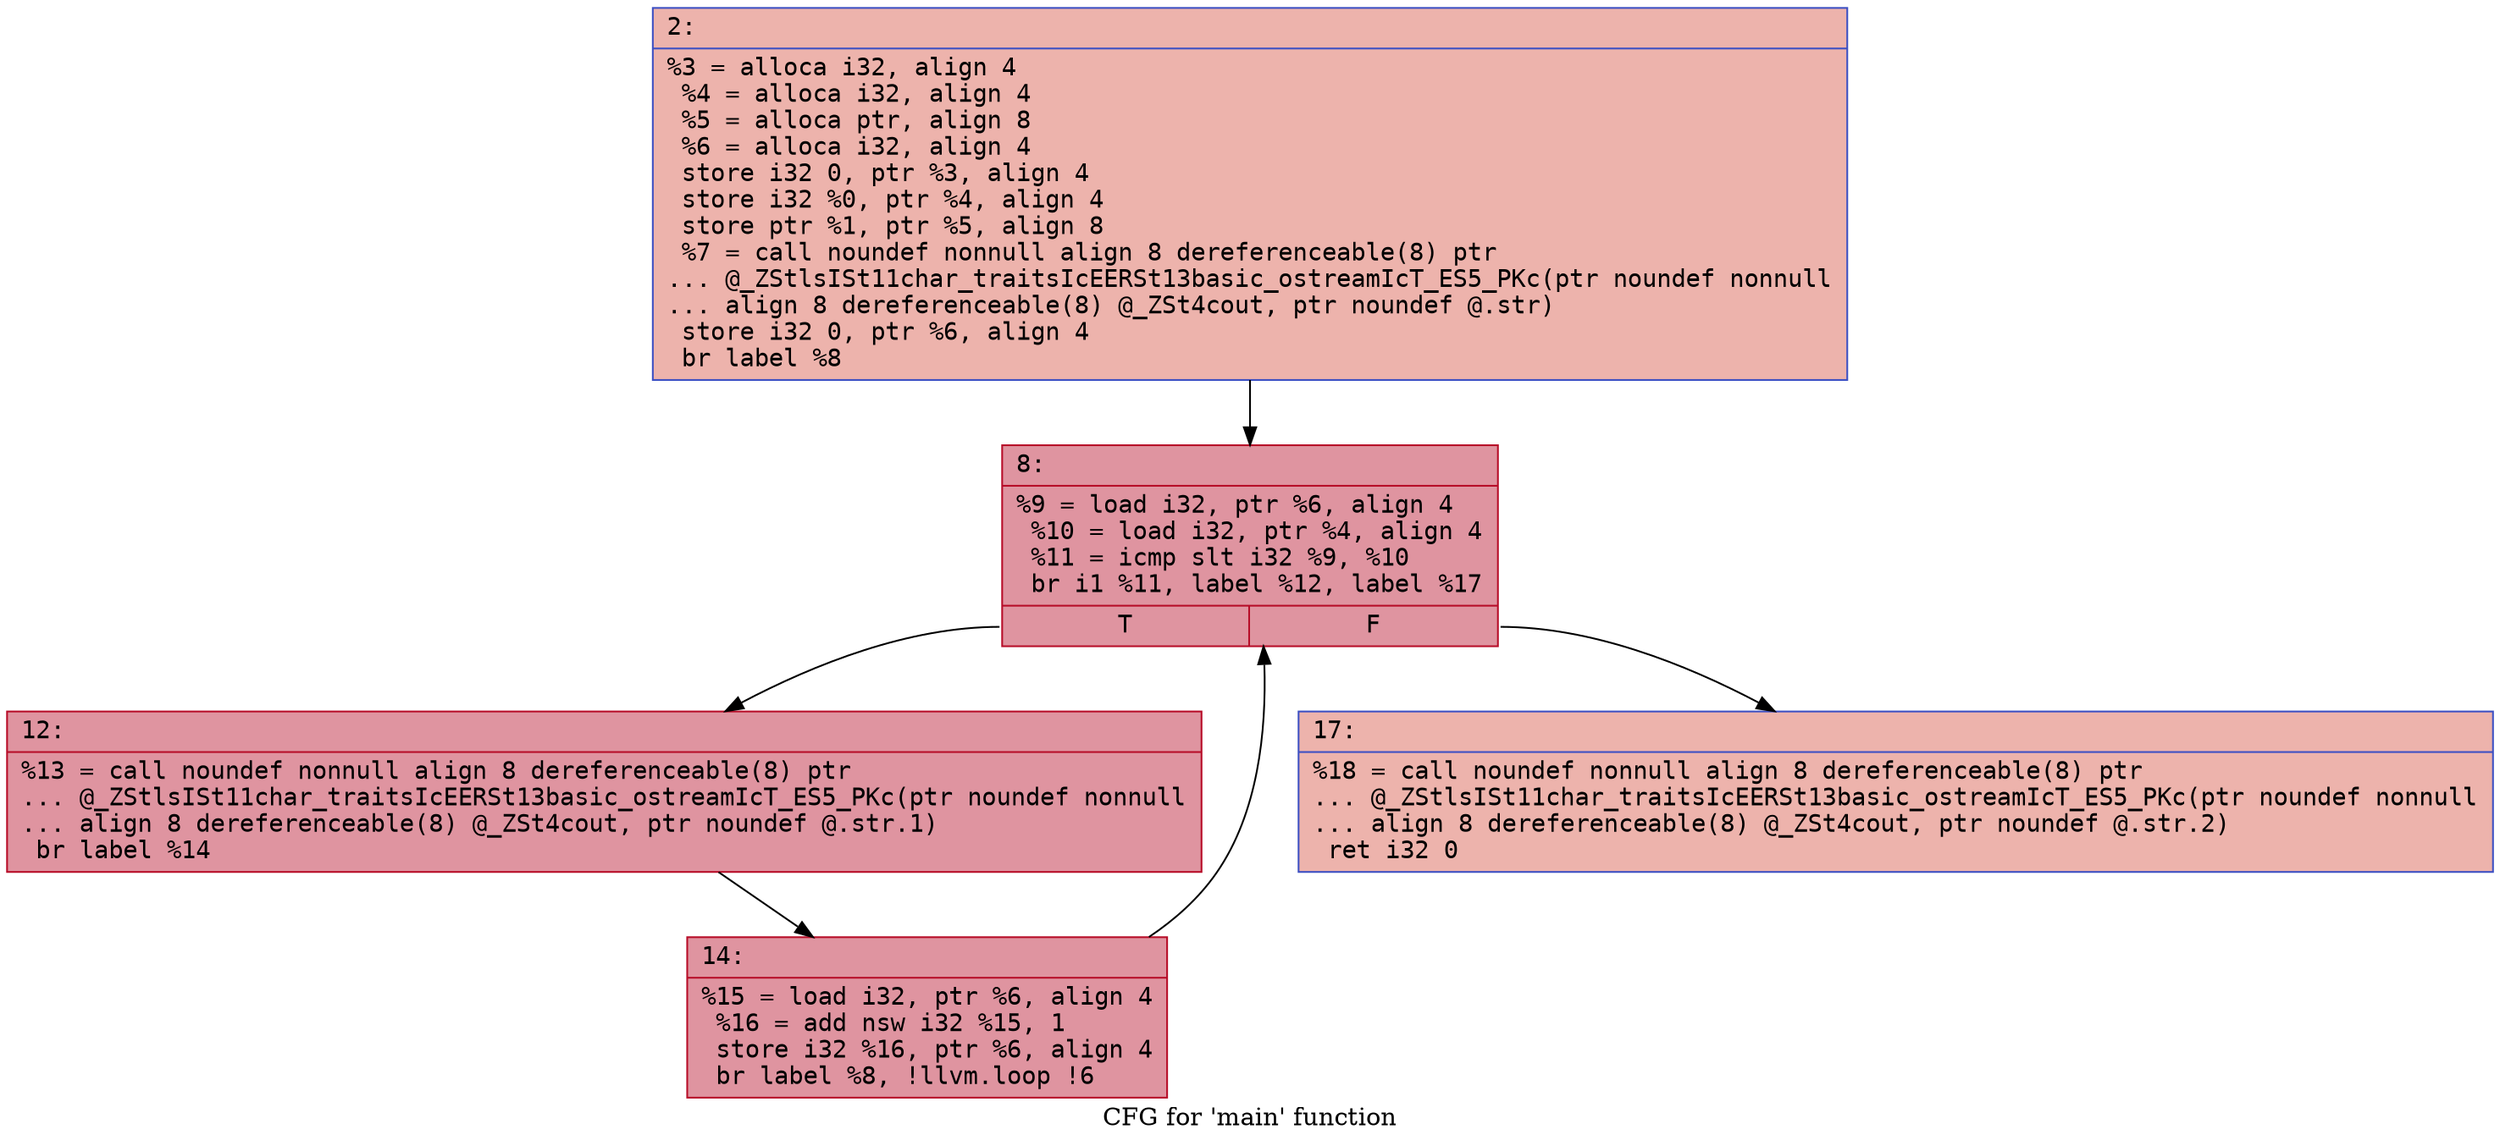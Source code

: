digraph "CFG for 'main' function" {
	label="CFG for 'main' function";

	Node0x5bf0f75b0a40 [shape=record,color="#3d50c3ff", style=filled, fillcolor="#d6524470" fontname="Courier",label="{2:\l|  %3 = alloca i32, align 4\l  %4 = alloca i32, align 4\l  %5 = alloca ptr, align 8\l  %6 = alloca i32, align 4\l  store i32 0, ptr %3, align 4\l  store i32 %0, ptr %4, align 4\l  store ptr %1, ptr %5, align 8\l  %7 = call noundef nonnull align 8 dereferenceable(8) ptr\l... @_ZStlsISt11char_traitsIcEERSt13basic_ostreamIcT_ES5_PKc(ptr noundef nonnull\l... align 8 dereferenceable(8) @_ZSt4cout, ptr noundef @.str)\l  store i32 0, ptr %6, align 4\l  br label %8\l}"];
	Node0x5bf0f75b0a40 -> Node0x5bf0f75b18a0[tooltip="2 -> 8\nProbability 100.00%" ];
	Node0x5bf0f75b18a0 [shape=record,color="#b70d28ff", style=filled, fillcolor="#b70d2870" fontname="Courier",label="{8:\l|  %9 = load i32, ptr %6, align 4\l  %10 = load i32, ptr %4, align 4\l  %11 = icmp slt i32 %9, %10\l  br i1 %11, label %12, label %17\l|{<s0>T|<s1>F}}"];
	Node0x5bf0f75b18a0:s0 -> Node0x5bf0f75b1a60[tooltip="8 -> 12\nProbability 96.88%" ];
	Node0x5bf0f75b18a0:s1 -> Node0x5bf0f75b1ab0[tooltip="8 -> 17\nProbability 3.12%" ];
	Node0x5bf0f75b1a60 [shape=record,color="#b70d28ff", style=filled, fillcolor="#b70d2870" fontname="Courier",label="{12:\l|  %13 = call noundef nonnull align 8 dereferenceable(8) ptr\l... @_ZStlsISt11char_traitsIcEERSt13basic_ostreamIcT_ES5_PKc(ptr noundef nonnull\l... align 8 dereferenceable(8) @_ZSt4cout, ptr noundef @.str.1)\l  br label %14\l}"];
	Node0x5bf0f75b1a60 -> Node0x5bf0f75b1d00[tooltip="12 -> 14\nProbability 100.00%" ];
	Node0x5bf0f75b1d00 [shape=record,color="#b70d28ff", style=filled, fillcolor="#b70d2870" fontname="Courier",label="{14:\l|  %15 = load i32, ptr %6, align 4\l  %16 = add nsw i32 %15, 1\l  store i32 %16, ptr %6, align 4\l  br label %8, !llvm.loop !6\l}"];
	Node0x5bf0f75b1d00 -> Node0x5bf0f75b18a0[tooltip="14 -> 8\nProbability 100.00%" ];
	Node0x5bf0f75b1ab0 [shape=record,color="#3d50c3ff", style=filled, fillcolor="#d6524470" fontname="Courier",label="{17:\l|  %18 = call noundef nonnull align 8 dereferenceable(8) ptr\l... @_ZStlsISt11char_traitsIcEERSt13basic_ostreamIcT_ES5_PKc(ptr noundef nonnull\l... align 8 dereferenceable(8) @_ZSt4cout, ptr noundef @.str.2)\l  ret i32 0\l}"];
}
